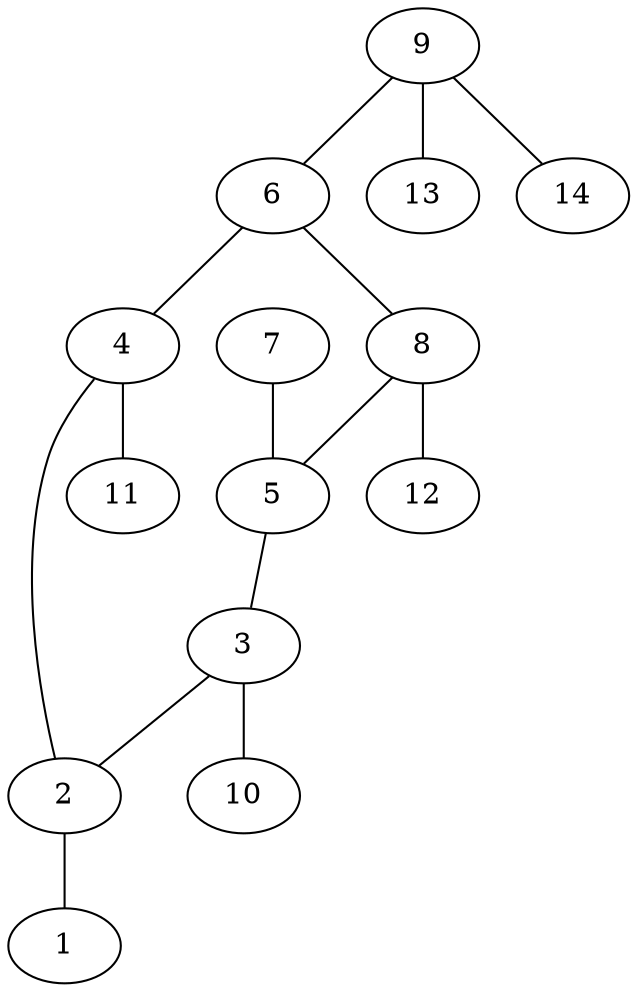 graph molecule_264 {
	1	 [chem=Cl];
	2	 [chem=C];
	2 -- 1	 [valence=1];
	3	 [chem=C];
	3 -- 2	 [valence=2];
	10	 [chem=H];
	3 -- 10	 [valence=1];
	4	 [chem=C];
	4 -- 2	 [valence=1];
	11	 [chem=H];
	4 -- 11	 [valence=1];
	5	 [chem=C];
	5 -- 3	 [valence=1];
	6	 [chem=C];
	6 -- 4	 [valence=2];
	8	 [chem=C];
	6 -- 8	 [valence=1];
	7	 [chem=Cl];
	7 -- 5	 [valence=1];
	8 -- 5	 [valence=2];
	12	 [chem=H];
	8 -- 12	 [valence=1];
	9	 [chem=N];
	9 -- 6	 [valence=1];
	13	 [chem=H];
	9 -- 13	 [valence=1];
	14	 [chem=H];
	9 -- 14	 [valence=1];
}
